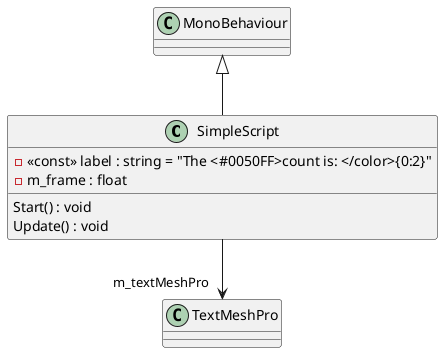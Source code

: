 @startuml
class SimpleScript {
    - <<const>> label : string = "The <#0050FF>count is: </color>{0:2&#125;"
    - m_frame : float
    Start() : void
    Update() : void
}
MonoBehaviour <|-- SimpleScript
SimpleScript --> "m_textMeshPro" TextMeshPro
@enduml
